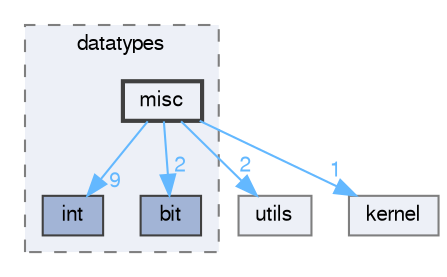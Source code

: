digraph "sysc/datatypes/misc"
{
 // LATEX_PDF_SIZE
  bgcolor="transparent";
  edge [fontname=FreeSans,fontsize=10,labelfontname=FreeSans,labelfontsize=10];
  node [fontname=FreeSans,fontsize=10,shape=box,height=0.2,width=0.4];
  compound=true
  subgraph clusterdir_5e69c086e82be690ab2b0365646e74e7 {
    graph [ bgcolor="#edf0f7", pencolor="grey50", label="datatypes", fontname=FreeSans,fontsize=10 style="filled,dashed", URL="dir_5e69c086e82be690ab2b0365646e74e7.html",tooltip=""]
  dir_4913bade71ac789252954d06e5b30a22 [label="int", fillcolor="#a2b4d6", color="grey25", style="filled", URL="dir_4913bade71ac789252954d06e5b30a22.html",tooltip=""];
  dir_d489ae3556ea625c3b8f44aba1bab533 [label="bit", fillcolor="#a2b4d6", color="grey25", style="filled", URL="dir_d489ae3556ea625c3b8f44aba1bab533.html",tooltip=""];
  dir_2f58fca50dfde4753ec3f45c717d6cef [label="misc", fillcolor="#edf0f7", color="grey25", style="filled,bold", URL="dir_2f58fca50dfde4753ec3f45c717d6cef.html",tooltip=""];
  }
  dir_abe2d21ecb619c40140cdc0b9ea59ef5 [label="utils", fillcolor="#edf0f7", color="grey50", style="filled", URL="dir_abe2d21ecb619c40140cdc0b9ea59ef5.html",tooltip=""];
  dir_b4b56023568c35e5a49172d00a6c7a39 [label="kernel", fillcolor="#edf0f7", color="grey50", style="filled", URL="dir_b4b56023568c35e5a49172d00a6c7a39.html",tooltip=""];
  dir_2f58fca50dfde4753ec3f45c717d6cef->dir_4913bade71ac789252954d06e5b30a22 [headlabel="9", labeldistance=1.5 headhref="dir_000006_000004.html" href="dir_000006_000004.html" color="steelblue1" fontcolor="steelblue1"];
  dir_2f58fca50dfde4753ec3f45c717d6cef->dir_abe2d21ecb619c40140cdc0b9ea59ef5 [headlabel="2", labeldistance=1.5 headhref="dir_000006_000009.html" href="dir_000006_000009.html" color="steelblue1" fontcolor="steelblue1"];
  dir_2f58fca50dfde4753ec3f45c717d6cef->dir_b4b56023568c35e5a49172d00a6c7a39 [headlabel="1", labeldistance=1.5 headhref="dir_000006_000005.html" href="dir_000006_000005.html" color="steelblue1" fontcolor="steelblue1"];
  dir_2f58fca50dfde4753ec3f45c717d6cef->dir_d489ae3556ea625c3b8f44aba1bab533 [headlabel="2", labeldistance=1.5 headhref="dir_000006_000000.html" href="dir_000006_000000.html" color="steelblue1" fontcolor="steelblue1"];
}
